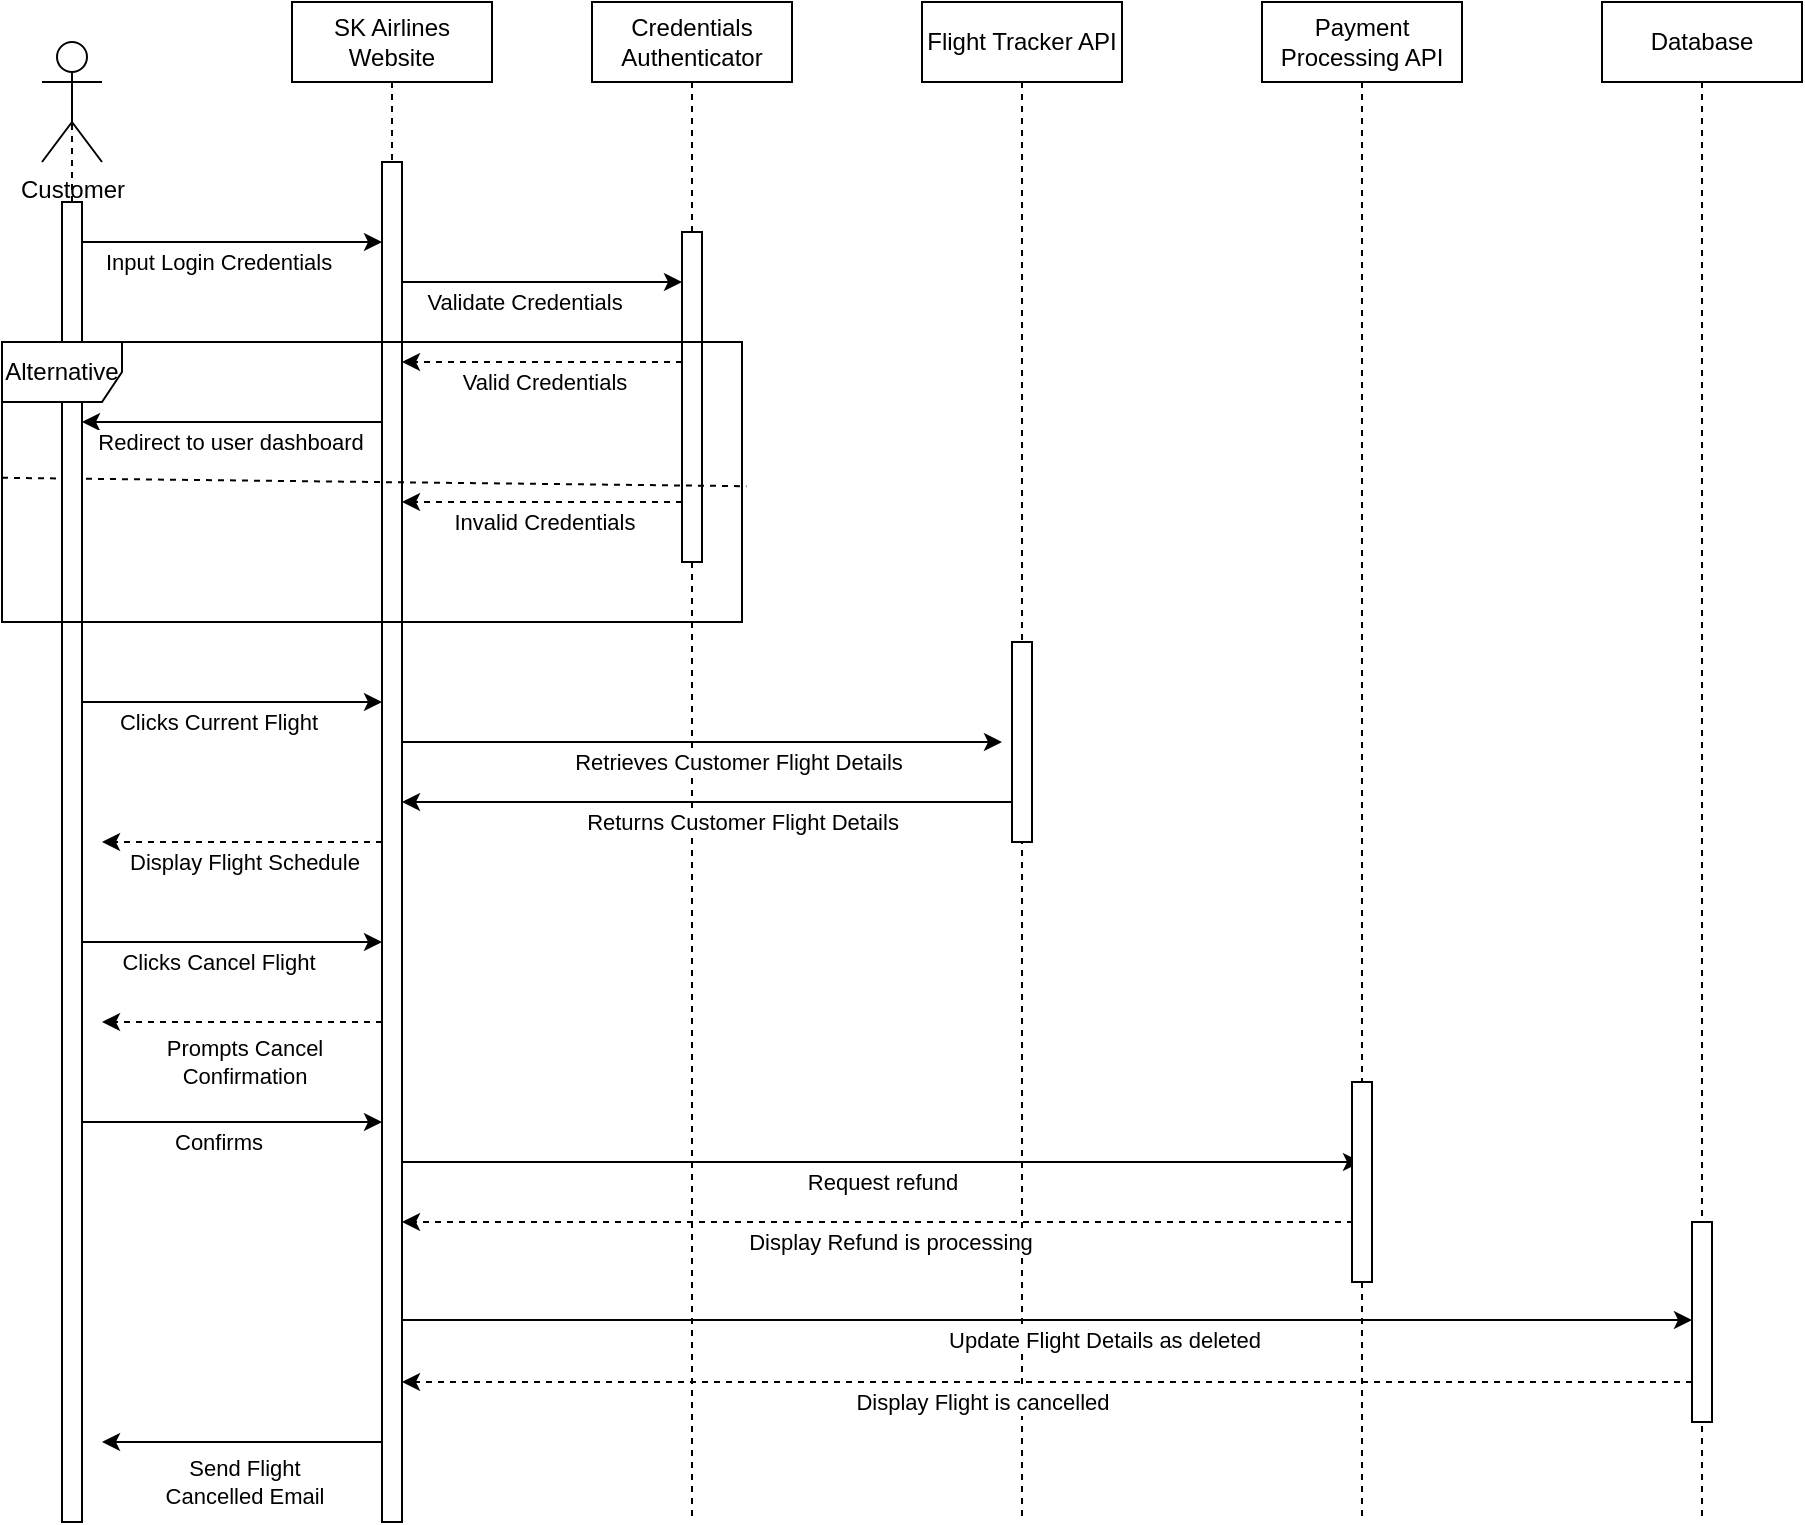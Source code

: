 <mxfile version="21.6.1" type="github">
  <diagram name="Page-1" id="2YBvvXClWsGukQMizWep">
    <mxGraphModel dx="1500" dy="824" grid="1" gridSize="10" guides="1" tooltips="1" connect="1" arrows="1" fold="1" page="1" pageScale="1" pageWidth="850" pageHeight="1100" math="0" shadow="0">
      <root>
        <mxCell id="0" />
        <mxCell id="1" parent="0" />
        <mxCell id="C-RgTDWquws06fb2NkcW-24" value="" style="endArrow=none;dashed=1;html=1;rounded=0;entryX=0.5;entryY=0.5;entryDx=0;entryDy=0;entryPerimeter=0;" parent="1" source="GYKZJKAboWwTte5r0obT-14" target="C-RgTDWquws06fb2NkcW-1" edge="1">
          <mxGeometry width="50" height="50" relative="1" as="geometry">
            <mxPoint x="465" y="670" as="sourcePoint" />
            <mxPoint x="465" y="350" as="targetPoint" />
          </mxGeometry>
        </mxCell>
        <mxCell id="C-RgTDWquws06fb2NkcW-1" value="Customer" style="shape=umlActor;verticalLabelPosition=bottom;verticalAlign=top;html=1;outlineConnect=0;" parent="1" vertex="1">
          <mxGeometry x="445" y="240" width="30" height="60" as="geometry" />
        </mxCell>
        <mxCell id="C-RgTDWquws06fb2NkcW-18" value="SK Airlines Website" style="shape=umlLifeline;perimeter=lifelinePerimeter;whiteSpace=wrap;html=1;container=0;dropTarget=0;collapsible=0;recursiveResize=0;outlineConnect=0;portConstraint=eastwest;newEdgeStyle={&quot;edgeStyle&quot;:&quot;elbowEdgeStyle&quot;,&quot;elbow&quot;:&quot;vertical&quot;,&quot;curved&quot;:0,&quot;rounded&quot;:0};" parent="1" vertex="1">
          <mxGeometry x="570" y="220" width="100" height="760" as="geometry" />
        </mxCell>
        <mxCell id="C-RgTDWquws06fb2NkcW-19" value="" style="html=1;points=[];perimeter=orthogonalPerimeter;outlineConnect=0;targetShapes=umlLifeline;portConstraint=eastwest;newEdgeStyle={&quot;edgeStyle&quot;:&quot;elbowEdgeStyle&quot;,&quot;elbow&quot;:&quot;vertical&quot;,&quot;curved&quot;:0,&quot;rounded&quot;:0};" parent="C-RgTDWquws06fb2NkcW-18" vertex="1">
          <mxGeometry x="45" y="80" width="10" height="680" as="geometry" />
        </mxCell>
        <mxCell id="C-RgTDWquws06fb2NkcW-20" value="Credentials Authenticator" style="shape=umlLifeline;perimeter=lifelinePerimeter;whiteSpace=wrap;html=1;container=0;dropTarget=0;collapsible=0;recursiveResize=0;outlineConnect=0;portConstraint=eastwest;newEdgeStyle={&quot;edgeStyle&quot;:&quot;elbowEdgeStyle&quot;,&quot;elbow&quot;:&quot;vertical&quot;,&quot;curved&quot;:0,&quot;rounded&quot;:0};" parent="1" vertex="1">
          <mxGeometry x="720" y="220" width="100" height="760" as="geometry" />
        </mxCell>
        <mxCell id="C-RgTDWquws06fb2NkcW-21" value="" style="html=1;points=[];perimeter=orthogonalPerimeter;outlineConnect=0;targetShapes=umlLifeline;portConstraint=eastwest;newEdgeStyle={&quot;edgeStyle&quot;:&quot;elbowEdgeStyle&quot;,&quot;elbow&quot;:&quot;vertical&quot;,&quot;curved&quot;:0,&quot;rounded&quot;:0};" parent="C-RgTDWquws06fb2NkcW-20" vertex="1">
          <mxGeometry x="45" y="115" width="10" height="165" as="geometry" />
        </mxCell>
        <mxCell id="C-RgTDWquws06fb2NkcW-22" value="Flight Tracker API" style="shape=umlLifeline;perimeter=lifelinePerimeter;whiteSpace=wrap;html=1;container=0;dropTarget=0;collapsible=0;recursiveResize=0;outlineConnect=0;portConstraint=eastwest;newEdgeStyle={&quot;edgeStyle&quot;:&quot;elbowEdgeStyle&quot;,&quot;elbow&quot;:&quot;vertical&quot;,&quot;curved&quot;:0,&quot;rounded&quot;:0};" parent="1" vertex="1">
          <mxGeometry x="885" y="220" width="100" height="760" as="geometry" />
        </mxCell>
        <mxCell id="C-RgTDWquws06fb2NkcW-23" value="" style="html=1;points=[];perimeter=orthogonalPerimeter;outlineConnect=0;targetShapes=umlLifeline;portConstraint=eastwest;newEdgeStyle={&quot;edgeStyle&quot;:&quot;elbowEdgeStyle&quot;,&quot;elbow&quot;:&quot;vertical&quot;,&quot;curved&quot;:0,&quot;rounded&quot;:0};" parent="C-RgTDWquws06fb2NkcW-22" vertex="1">
          <mxGeometry x="45" y="320" width="10" height="100" as="geometry" />
        </mxCell>
        <mxCell id="C-RgTDWquws06fb2NkcW-25" value="" style="endArrow=classic;html=1;rounded=0;" parent="1" edge="1">
          <mxGeometry width="50" height="50" relative="1" as="geometry">
            <mxPoint x="465" y="340" as="sourcePoint" />
            <mxPoint x="615" y="340" as="targetPoint" />
          </mxGeometry>
        </mxCell>
        <mxCell id="C-RgTDWquws06fb2NkcW-26" value="Input Login Credentials" style="edgeLabel;html=1;align=center;verticalAlign=middle;resizable=0;points=[];" parent="C-RgTDWquws06fb2NkcW-25" vertex="1" connectable="0">
          <mxGeometry x="0.339" y="-2" relative="1" as="geometry">
            <mxPoint x="-33" y="8" as="offset" />
          </mxGeometry>
        </mxCell>
        <mxCell id="C-RgTDWquws06fb2NkcW-27" value="" style="endArrow=classic;html=1;rounded=0;" parent="1" target="C-RgTDWquws06fb2NkcW-21" edge="1">
          <mxGeometry width="50" height="50" relative="1" as="geometry">
            <mxPoint x="625" y="360" as="sourcePoint" />
            <mxPoint x="775" y="360" as="targetPoint" />
          </mxGeometry>
        </mxCell>
        <mxCell id="C-RgTDWquws06fb2NkcW-28" value="Validate Credentials" style="edgeLabel;html=1;align=center;verticalAlign=middle;resizable=0;points=[];" parent="C-RgTDWquws06fb2NkcW-27" vertex="1" connectable="0">
          <mxGeometry x="0.339" y="-2" relative="1" as="geometry">
            <mxPoint x="-33" y="8" as="offset" />
          </mxGeometry>
        </mxCell>
        <mxCell id="C-RgTDWquws06fb2NkcW-31" value="" style="endArrow=classic;html=1;rounded=0;dashed=1;" parent="1" edge="1">
          <mxGeometry width="50" height="50" relative="1" as="geometry">
            <mxPoint x="765" y="400" as="sourcePoint" />
            <mxPoint x="625" y="400" as="targetPoint" />
          </mxGeometry>
        </mxCell>
        <mxCell id="C-RgTDWquws06fb2NkcW-32" value="Valid Credentials" style="edgeLabel;html=1;align=center;verticalAlign=middle;resizable=0;points=[];" parent="C-RgTDWquws06fb2NkcW-31" vertex="1" connectable="0">
          <mxGeometry x="0.339" y="-2" relative="1" as="geometry">
            <mxPoint x="24" y="12" as="offset" />
          </mxGeometry>
        </mxCell>
        <mxCell id="C-RgTDWquws06fb2NkcW-33" value="" style="endArrow=none;dashed=1;html=1;rounded=0;exitX=-0.003;exitY=0.567;exitDx=0;exitDy=0;exitPerimeter=0;entryX=1.003;entryY=0.597;entryDx=0;entryDy=0;entryPerimeter=0;" parent="1" edge="1">
          <mxGeometry width="50" height="50" relative="1" as="geometry">
            <mxPoint x="425.0" y="457.9" as="sourcePoint" />
            <mxPoint x="797.22" y="462.1" as="targetPoint" />
          </mxGeometry>
        </mxCell>
        <mxCell id="C-RgTDWquws06fb2NkcW-34" value="" style="endArrow=classic;html=1;rounded=0;" parent="1" edge="1">
          <mxGeometry width="50" height="50" relative="1" as="geometry">
            <mxPoint x="615" y="430" as="sourcePoint" />
            <mxPoint x="465" y="430" as="targetPoint" />
          </mxGeometry>
        </mxCell>
        <mxCell id="C-RgTDWquws06fb2NkcW-35" value="Redirect to user dashboard" style="edgeLabel;html=1;align=center;verticalAlign=middle;resizable=0;points=[];" parent="C-RgTDWquws06fb2NkcW-34" vertex="1" connectable="0">
          <mxGeometry x="0.339" y="-2" relative="1" as="geometry">
            <mxPoint x="24" y="12" as="offset" />
          </mxGeometry>
        </mxCell>
        <mxCell id="C-RgTDWquws06fb2NkcW-44" value="" style="endArrow=classic;html=1;rounded=0;dashed=1;" parent="1" edge="1">
          <mxGeometry width="50" height="50" relative="1" as="geometry">
            <mxPoint x="765" y="470" as="sourcePoint" />
            <mxPoint x="625" y="470" as="targetPoint" />
          </mxGeometry>
        </mxCell>
        <mxCell id="C-RgTDWquws06fb2NkcW-45" value="Invalid Credentials" style="edgeLabel;html=1;align=center;verticalAlign=middle;resizable=0;points=[];" parent="C-RgTDWquws06fb2NkcW-44" vertex="1" connectable="0">
          <mxGeometry x="0.339" y="-2" relative="1" as="geometry">
            <mxPoint x="24" y="12" as="offset" />
          </mxGeometry>
        </mxCell>
        <mxCell id="GYKZJKAboWwTte5r0obT-5" value="" style="endArrow=classic;html=1;rounded=0;" parent="1" edge="1">
          <mxGeometry width="50" height="50" relative="1" as="geometry">
            <mxPoint x="465" y="570" as="sourcePoint" />
            <mxPoint x="615" y="570" as="targetPoint" />
          </mxGeometry>
        </mxCell>
        <mxCell id="GYKZJKAboWwTte5r0obT-6" value="Clicks Current Flight" style="edgeLabel;html=1;align=center;verticalAlign=middle;resizable=0;points=[];" parent="GYKZJKAboWwTte5r0obT-5" vertex="1" connectable="0">
          <mxGeometry x="0.339" y="-2" relative="1" as="geometry">
            <mxPoint x="-33" y="8" as="offset" />
          </mxGeometry>
        </mxCell>
        <mxCell id="GYKZJKAboWwTte5r0obT-7" value="" style="endArrow=classic;html=1;rounded=0;" parent="1" edge="1">
          <mxGeometry width="50" height="50" relative="1" as="geometry">
            <mxPoint x="625" y="590" as="sourcePoint" />
            <mxPoint x="925" y="590" as="targetPoint" />
          </mxGeometry>
        </mxCell>
        <mxCell id="GYKZJKAboWwTte5r0obT-8" value="Retrieves Customer Flight Details" style="edgeLabel;html=1;align=center;verticalAlign=middle;resizable=0;points=[];" parent="GYKZJKAboWwTte5r0obT-7" vertex="1" connectable="0">
          <mxGeometry x="0.339" y="-2" relative="1" as="geometry">
            <mxPoint x="-33" y="8" as="offset" />
          </mxGeometry>
        </mxCell>
        <mxCell id="GYKZJKAboWwTte5r0obT-9" value="" style="endArrow=classic;html=1;rounded=0;" parent="1" edge="1">
          <mxGeometry width="50" height="50" relative="1" as="geometry">
            <mxPoint x="930" y="620" as="sourcePoint" />
            <mxPoint x="625" y="620" as="targetPoint" />
          </mxGeometry>
        </mxCell>
        <mxCell id="GYKZJKAboWwTte5r0obT-10" value="Returns Customer Flight Details" style="edgeLabel;html=1;align=center;verticalAlign=middle;resizable=0;points=[];" parent="GYKZJKAboWwTte5r0obT-9" vertex="1" connectable="0">
          <mxGeometry x="0.339" y="-2" relative="1" as="geometry">
            <mxPoint x="69" y="12" as="offset" />
          </mxGeometry>
        </mxCell>
        <mxCell id="GYKZJKAboWwTte5r0obT-12" value="" style="endArrow=classic;html=1;rounded=0;dashed=1;" parent="1" edge="1">
          <mxGeometry width="50" height="50" relative="1" as="geometry">
            <mxPoint x="615" y="640" as="sourcePoint" />
            <mxPoint x="475" y="640" as="targetPoint" />
          </mxGeometry>
        </mxCell>
        <mxCell id="GYKZJKAboWwTte5r0obT-13" value="Display Flight Schedule" style="edgeLabel;html=1;align=center;verticalAlign=middle;resizable=0;points=[];" parent="GYKZJKAboWwTte5r0obT-12" vertex="1" connectable="0">
          <mxGeometry x="0.339" y="-2" relative="1" as="geometry">
            <mxPoint x="24" y="12" as="offset" />
          </mxGeometry>
        </mxCell>
        <mxCell id="GYKZJKAboWwTte5r0obT-15" value="" style="endArrow=none;dashed=1;html=1;rounded=0;entryX=0.5;entryY=0.5;entryDx=0;entryDy=0;entryPerimeter=0;" parent="1" target="GYKZJKAboWwTte5r0obT-14" edge="1">
          <mxGeometry width="50" height="50" relative="1" as="geometry">
            <mxPoint x="460" y="810" as="sourcePoint" />
            <mxPoint x="465" y="270" as="targetPoint" />
          </mxGeometry>
        </mxCell>
        <mxCell id="GYKZJKAboWwTte5r0obT-14" value="" style="rounded=0;whiteSpace=wrap;html=1;" parent="1" vertex="1">
          <mxGeometry x="455" y="320" width="10" height="660" as="geometry" />
        </mxCell>
        <mxCell id="C-RgTDWquws06fb2NkcW-29" value="Alternative" style="shape=umlFrame;whiteSpace=wrap;html=1;pointerEvents=0;" parent="1" vertex="1">
          <mxGeometry x="425" y="390" width="370" height="140" as="geometry" />
        </mxCell>
        <mxCell id="GYKZJKAboWwTte5r0obT-20" value="" style="endArrow=classic;html=1;rounded=0;" parent="1" edge="1">
          <mxGeometry width="50" height="50" relative="1" as="geometry">
            <mxPoint x="465" y="690" as="sourcePoint" />
            <mxPoint x="615" y="690" as="targetPoint" />
          </mxGeometry>
        </mxCell>
        <mxCell id="GYKZJKAboWwTte5r0obT-21" value="Clicks Cancel Flight" style="edgeLabel;html=1;align=center;verticalAlign=middle;resizable=0;points=[];" parent="GYKZJKAboWwTte5r0obT-20" vertex="1" connectable="0">
          <mxGeometry x="0.339" y="-2" relative="1" as="geometry">
            <mxPoint x="-33" y="8" as="offset" />
          </mxGeometry>
        </mxCell>
        <mxCell id="GYKZJKAboWwTte5r0obT-22" value="Database" style="shape=umlLifeline;perimeter=lifelinePerimeter;whiteSpace=wrap;html=1;container=0;dropTarget=0;collapsible=0;recursiveResize=0;outlineConnect=0;portConstraint=eastwest;newEdgeStyle={&quot;edgeStyle&quot;:&quot;elbowEdgeStyle&quot;,&quot;elbow&quot;:&quot;vertical&quot;,&quot;curved&quot;:0,&quot;rounded&quot;:0};" parent="1" vertex="1">
          <mxGeometry x="1225" y="220" width="100" height="760" as="geometry" />
        </mxCell>
        <mxCell id="GYKZJKAboWwTte5r0obT-25" value="" style="endArrow=classic;html=1;rounded=0;dashed=1;" parent="1" edge="1">
          <mxGeometry width="50" height="50" relative="1" as="geometry">
            <mxPoint x="615" y="730" as="sourcePoint" />
            <mxPoint x="475" y="730" as="targetPoint" />
          </mxGeometry>
        </mxCell>
        <mxCell id="GYKZJKAboWwTte5r0obT-26" value="Prompts Cancel&lt;br&gt;Confirmation" style="edgeLabel;html=1;align=center;verticalAlign=middle;resizable=0;points=[];" parent="GYKZJKAboWwTte5r0obT-25" vertex="1" connectable="0">
          <mxGeometry x="0.339" y="-2" relative="1" as="geometry">
            <mxPoint x="24" y="22" as="offset" />
          </mxGeometry>
        </mxCell>
        <mxCell id="GYKZJKAboWwTte5r0obT-27" value="" style="endArrow=classic;html=1;rounded=0;" parent="1" edge="1">
          <mxGeometry width="50" height="50" relative="1" as="geometry">
            <mxPoint x="465" y="780" as="sourcePoint" />
            <mxPoint x="615" y="780" as="targetPoint" />
          </mxGeometry>
        </mxCell>
        <mxCell id="GYKZJKAboWwTte5r0obT-28" value="Confirms" style="edgeLabel;html=1;align=center;verticalAlign=middle;resizable=0;points=[];" parent="GYKZJKAboWwTte5r0obT-27" vertex="1" connectable="0">
          <mxGeometry x="0.339" y="-2" relative="1" as="geometry">
            <mxPoint x="-33" y="8" as="offset" />
          </mxGeometry>
        </mxCell>
        <mxCell id="GYKZJKAboWwTte5r0obT-29" value="" style="endArrow=classic;html=1;rounded=0;" parent="1" target="GYKZJKAboWwTte5r0obT-31" edge="1">
          <mxGeometry width="50" height="50" relative="1" as="geometry">
            <mxPoint x="625" y="800" as="sourcePoint" />
            <mxPoint x="1045" y="800" as="targetPoint" />
          </mxGeometry>
        </mxCell>
        <mxCell id="GYKZJKAboWwTte5r0obT-30" value="Request refund" style="edgeLabel;html=1;align=center;verticalAlign=middle;resizable=0;points=[];" parent="GYKZJKAboWwTte5r0obT-29" vertex="1" connectable="0">
          <mxGeometry x="0.339" y="-2" relative="1" as="geometry">
            <mxPoint x="-81" y="8" as="offset" />
          </mxGeometry>
        </mxCell>
        <mxCell id="GYKZJKAboWwTte5r0obT-31" value="Payment Processing API" style="shape=umlLifeline;perimeter=lifelinePerimeter;whiteSpace=wrap;html=1;container=0;dropTarget=0;collapsible=0;recursiveResize=0;outlineConnect=0;portConstraint=eastwest;newEdgeStyle={&quot;edgeStyle&quot;:&quot;elbowEdgeStyle&quot;,&quot;elbow&quot;:&quot;vertical&quot;,&quot;curved&quot;:0,&quot;rounded&quot;:0};" parent="1" vertex="1">
          <mxGeometry x="1055" y="220" width="100" height="760" as="geometry" />
        </mxCell>
        <mxCell id="GYKZJKAboWwTte5r0obT-32" value="" style="html=1;points=[];perimeter=orthogonalPerimeter;outlineConnect=0;targetShapes=umlLifeline;portConstraint=eastwest;newEdgeStyle={&quot;edgeStyle&quot;:&quot;elbowEdgeStyle&quot;,&quot;elbow&quot;:&quot;vertical&quot;,&quot;curved&quot;:0,&quot;rounded&quot;:0};" parent="GYKZJKAboWwTte5r0obT-31" vertex="1">
          <mxGeometry x="45" y="540" width="10" height="100" as="geometry" />
        </mxCell>
        <mxCell id="GYKZJKAboWwTte5r0obT-34" value="" style="endArrow=classic;html=1;rounded=0;dashed=1;" parent="1" target="C-RgTDWquws06fb2NkcW-19" edge="1">
          <mxGeometry width="50" height="50" relative="1" as="geometry">
            <mxPoint x="1100.5" y="830" as="sourcePoint" />
            <mxPoint x="635" y="830" as="targetPoint" />
          </mxGeometry>
        </mxCell>
        <mxCell id="GYKZJKAboWwTte5r0obT-35" value="Display Refund is processing" style="edgeLabel;html=1;align=center;verticalAlign=middle;resizable=0;points=[];" parent="GYKZJKAboWwTte5r0obT-34" vertex="1" connectable="0">
          <mxGeometry x="0.339" y="-2" relative="1" as="geometry">
            <mxPoint x="87" y="12" as="offset" />
          </mxGeometry>
        </mxCell>
        <mxCell id="GYKZJKAboWwTte5r0obT-23" value="" style="html=1;points=[];perimeter=orthogonalPerimeter;outlineConnect=0;targetShapes=umlLifeline;portConstraint=eastwest;newEdgeStyle={&quot;edgeStyle&quot;:&quot;elbowEdgeStyle&quot;,&quot;elbow&quot;:&quot;vertical&quot;,&quot;curved&quot;:0,&quot;rounded&quot;:0};" parent="1" vertex="1">
          <mxGeometry x="1270" y="830" width="10" height="100" as="geometry" />
        </mxCell>
        <mxCell id="GYKZJKAboWwTte5r0obT-37" value="" style="endArrow=classic;html=1;rounded=0;" parent="1" target="GYKZJKAboWwTte5r0obT-23" edge="1">
          <mxGeometry width="50" height="50" relative="1" as="geometry">
            <mxPoint x="625" y="879" as="sourcePoint" />
            <mxPoint x="1265" y="879" as="targetPoint" />
          </mxGeometry>
        </mxCell>
        <mxCell id="GYKZJKAboWwTte5r0obT-38" value="Update Flight Details as deleted" style="edgeLabel;html=1;align=center;verticalAlign=middle;resizable=0;points=[];" parent="GYKZJKAboWwTte5r0obT-37" vertex="1" connectable="0">
          <mxGeometry x="0.339" y="-2" relative="1" as="geometry">
            <mxPoint x="-81" y="8" as="offset" />
          </mxGeometry>
        </mxCell>
        <mxCell id="GYKZJKAboWwTte5r0obT-39" value="" style="endArrow=classic;html=1;rounded=0;dashed=1;" parent="1" edge="1">
          <mxGeometry width="50" height="50" relative="1" as="geometry">
            <mxPoint x="1270" y="910.0" as="sourcePoint" />
            <mxPoint x="625" y="910.0" as="targetPoint" />
          </mxGeometry>
        </mxCell>
        <mxCell id="GYKZJKAboWwTte5r0obT-40" value="Display Flight is cancelled" style="edgeLabel;html=1;align=center;verticalAlign=middle;resizable=0;points=[];" parent="GYKZJKAboWwTte5r0obT-39" vertex="1" connectable="0">
          <mxGeometry x="0.339" y="-2" relative="1" as="geometry">
            <mxPoint x="77" y="12" as="offset" />
          </mxGeometry>
        </mxCell>
        <mxCell id="GYKZJKAboWwTte5r0obT-44" value="" style="endArrow=classic;html=1;rounded=0;" parent="1" edge="1">
          <mxGeometry width="50" height="50" relative="1" as="geometry">
            <mxPoint x="615" y="940" as="sourcePoint" />
            <mxPoint x="475" y="940" as="targetPoint" />
          </mxGeometry>
        </mxCell>
        <mxCell id="GYKZJKAboWwTte5r0obT-45" value="Send Flight&lt;br&gt;Cancelled Email" style="edgeLabel;html=1;align=center;verticalAlign=middle;resizable=0;points=[];" parent="GYKZJKAboWwTte5r0obT-44" vertex="1" connectable="0">
          <mxGeometry x="0.339" y="-2" relative="1" as="geometry">
            <mxPoint x="24" y="22" as="offset" />
          </mxGeometry>
        </mxCell>
      </root>
    </mxGraphModel>
  </diagram>
</mxfile>
